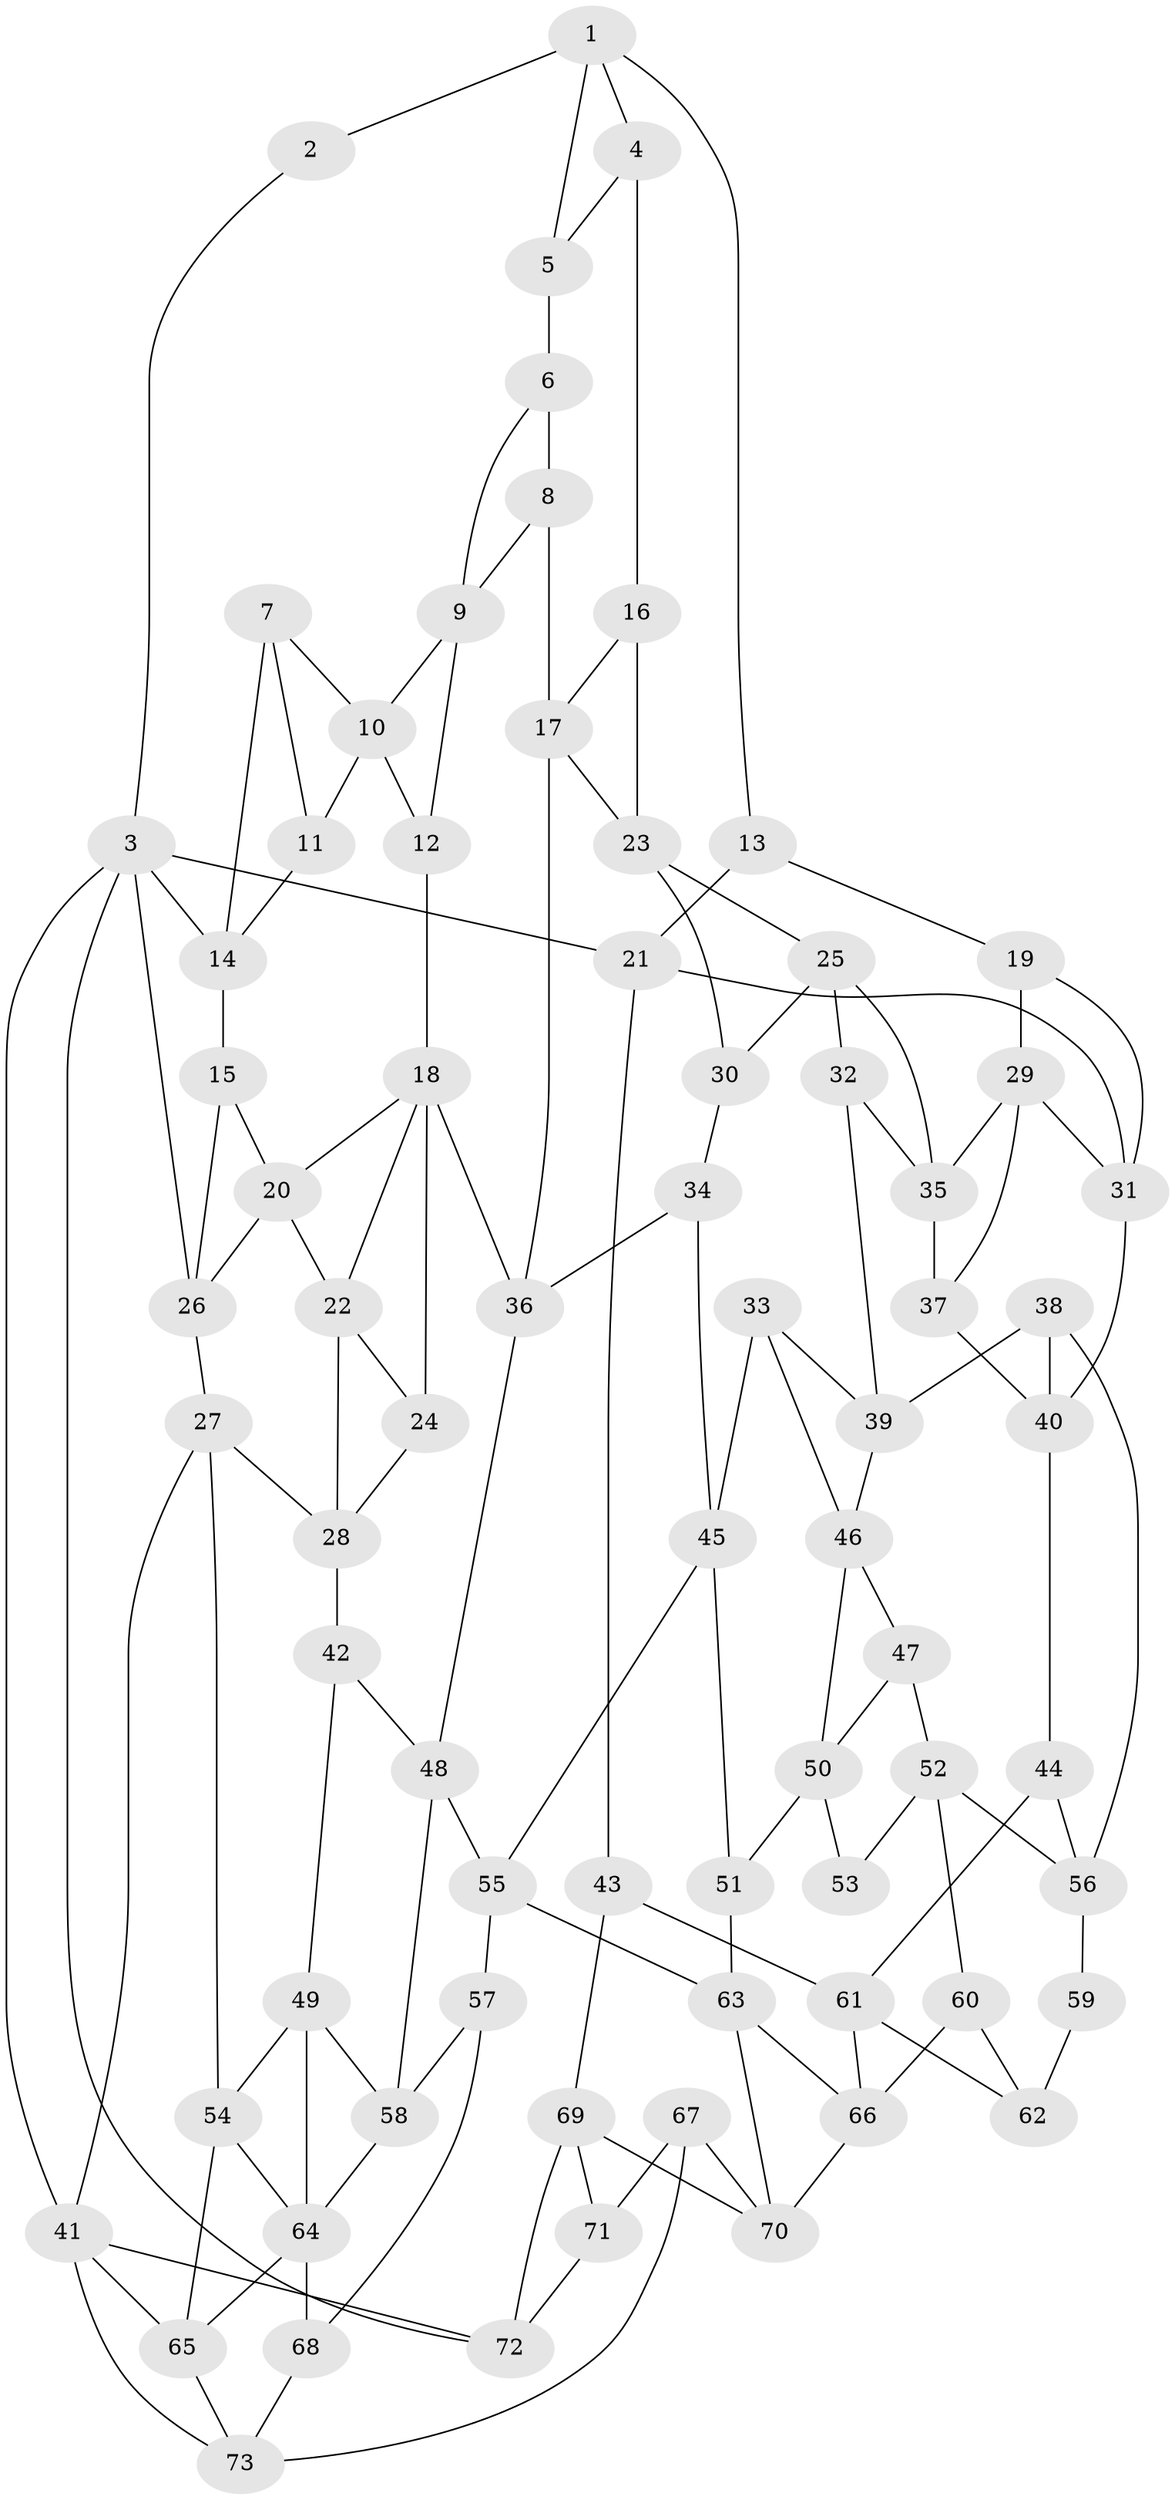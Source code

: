 // original degree distribution, {3: 0.0136986301369863, 5: 0.5753424657534246, 6: 0.19863013698630136, 4: 0.21232876712328766}
// Generated by graph-tools (version 1.1) at 2025/38/03/04/25 23:38:37]
// undirected, 73 vertices, 131 edges
graph export_dot {
  node [color=gray90,style=filled];
  1;
  2;
  3;
  4;
  5;
  6;
  7;
  8;
  9;
  10;
  11;
  12;
  13;
  14;
  15;
  16;
  17;
  18;
  19;
  20;
  21;
  22;
  23;
  24;
  25;
  26;
  27;
  28;
  29;
  30;
  31;
  32;
  33;
  34;
  35;
  36;
  37;
  38;
  39;
  40;
  41;
  42;
  43;
  44;
  45;
  46;
  47;
  48;
  49;
  50;
  51;
  52;
  53;
  54;
  55;
  56;
  57;
  58;
  59;
  60;
  61;
  62;
  63;
  64;
  65;
  66;
  67;
  68;
  69;
  70;
  71;
  72;
  73;
  1 -- 2 [weight=1.0];
  1 -- 4 [weight=1.0];
  1 -- 5 [weight=1.0];
  1 -- 13 [weight=1.0];
  2 -- 3 [weight=1.0];
  3 -- 14 [weight=1.0];
  3 -- 21 [weight=1.0];
  3 -- 26 [weight=1.0];
  3 -- 41 [weight=1.0];
  3 -- 72 [weight=1.0];
  4 -- 5 [weight=1.0];
  4 -- 16 [weight=1.0];
  5 -- 6 [weight=2.0];
  6 -- 8 [weight=1.0];
  6 -- 9 [weight=1.0];
  7 -- 10 [weight=1.0];
  7 -- 11 [weight=1.0];
  7 -- 14 [weight=2.0];
  8 -- 9 [weight=1.0];
  8 -- 17 [weight=1.0];
  9 -- 10 [weight=1.0];
  9 -- 12 [weight=1.0];
  10 -- 11 [weight=1.0];
  10 -- 12 [weight=1.0];
  11 -- 14 [weight=1.0];
  12 -- 18 [weight=1.0];
  13 -- 19 [weight=1.0];
  13 -- 21 [weight=1.0];
  14 -- 15 [weight=1.0];
  15 -- 20 [weight=1.0];
  15 -- 26 [weight=1.0];
  16 -- 17 [weight=1.0];
  16 -- 23 [weight=2.0];
  17 -- 23 [weight=1.0];
  17 -- 36 [weight=1.0];
  18 -- 20 [weight=1.0];
  18 -- 22 [weight=1.0];
  18 -- 24 [weight=1.0];
  18 -- 36 [weight=1.0];
  19 -- 29 [weight=1.0];
  19 -- 31 [weight=1.0];
  20 -- 22 [weight=1.0];
  20 -- 26 [weight=1.0];
  21 -- 31 [weight=1.0];
  21 -- 43 [weight=1.0];
  22 -- 24 [weight=1.0];
  22 -- 28 [weight=1.0];
  23 -- 25 [weight=1.0];
  23 -- 30 [weight=2.0];
  24 -- 28 [weight=1.0];
  25 -- 30 [weight=1.0];
  25 -- 32 [weight=1.0];
  25 -- 35 [weight=1.0];
  26 -- 27 [weight=1.0];
  27 -- 28 [weight=1.0];
  27 -- 41 [weight=1.0];
  27 -- 54 [weight=1.0];
  28 -- 42 [weight=1.0];
  29 -- 31 [weight=1.0];
  29 -- 35 [weight=1.0];
  29 -- 37 [weight=1.0];
  30 -- 34 [weight=1.0];
  31 -- 40 [weight=1.0];
  32 -- 35 [weight=1.0];
  32 -- 39 [weight=1.0];
  33 -- 39 [weight=1.0];
  33 -- 45 [weight=1.0];
  33 -- 46 [weight=1.0];
  34 -- 36 [weight=1.0];
  34 -- 45 [weight=1.0];
  35 -- 37 [weight=1.0];
  36 -- 48 [weight=1.0];
  37 -- 40 [weight=1.0];
  38 -- 39 [weight=1.0];
  38 -- 40 [weight=1.0];
  38 -- 56 [weight=1.0];
  39 -- 46 [weight=1.0];
  40 -- 44 [weight=1.0];
  41 -- 65 [weight=1.0];
  41 -- 72 [weight=1.0];
  41 -- 73 [weight=1.0];
  42 -- 48 [weight=1.0];
  42 -- 49 [weight=1.0];
  43 -- 61 [weight=1.0];
  43 -- 69 [weight=1.0];
  44 -- 56 [weight=1.0];
  44 -- 61 [weight=1.0];
  45 -- 51 [weight=1.0];
  45 -- 55 [weight=1.0];
  46 -- 47 [weight=1.0];
  46 -- 50 [weight=1.0];
  47 -- 50 [weight=1.0];
  47 -- 52 [weight=1.0];
  48 -- 55 [weight=1.0];
  48 -- 58 [weight=1.0];
  49 -- 54 [weight=1.0];
  49 -- 58 [weight=1.0];
  49 -- 64 [weight=1.0];
  50 -- 51 [weight=2.0];
  50 -- 53 [weight=2.0];
  51 -- 63 [weight=1.0];
  52 -- 53 [weight=1.0];
  52 -- 56 [weight=1.0];
  52 -- 60 [weight=1.0];
  54 -- 64 [weight=1.0];
  54 -- 65 [weight=1.0];
  55 -- 57 [weight=1.0];
  55 -- 63 [weight=1.0];
  56 -- 59 [weight=1.0];
  57 -- 58 [weight=1.0];
  57 -- 68 [weight=1.0];
  58 -- 64 [weight=1.0];
  59 -- 62 [weight=2.0];
  60 -- 62 [weight=1.0];
  60 -- 66 [weight=1.0];
  61 -- 62 [weight=1.0];
  61 -- 66 [weight=1.0];
  63 -- 66 [weight=1.0];
  63 -- 70 [weight=1.0];
  64 -- 65 [weight=1.0];
  64 -- 68 [weight=2.0];
  65 -- 73 [weight=1.0];
  66 -- 70 [weight=1.0];
  67 -- 70 [weight=1.0];
  67 -- 71 [weight=1.0];
  67 -- 73 [weight=1.0];
  68 -- 73 [weight=1.0];
  69 -- 70 [weight=1.0];
  69 -- 71 [weight=1.0];
  69 -- 72 [weight=1.0];
  71 -- 72 [weight=2.0];
}
